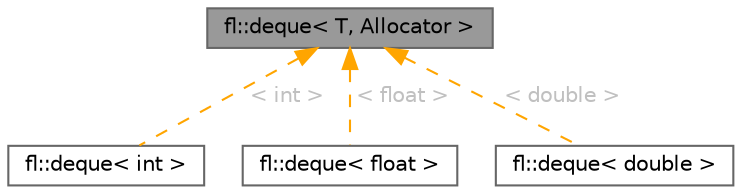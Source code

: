 digraph "fl::deque&lt; T, Allocator &gt;"
{
 // INTERACTIVE_SVG=YES
 // LATEX_PDF_SIZE
  bgcolor="transparent";
  edge [fontname=Helvetica,fontsize=10,labelfontname=Helvetica,labelfontsize=10];
  node [fontname=Helvetica,fontsize=10,shape=box,height=0.2,width=0.4];
  Node1 [id="Node000001",label="fl::deque\< T, Allocator \>",height=0.2,width=0.4,color="gray40", fillcolor="grey60", style="filled", fontcolor="black",tooltip=" "];
  Node1 -> Node2 [id="edge1_Node000001_Node000002",dir="back",color="orange",style="dashed",tooltip=" ",label=" \< int \>",fontcolor="grey" ];
  Node2 [id="Node000002",label="fl::deque\< int \>",height=0.2,width=0.4,color="gray40", fillcolor="white", style="filled",URL="$dc/dfe/classfl_1_1deque.html",tooltip=" "];
  Node1 -> Node3 [id="edge2_Node000001_Node000003",dir="back",color="orange",style="dashed",tooltip=" ",label=" \< float \>",fontcolor="grey" ];
  Node3 [id="Node000003",label="fl::deque\< float \>",height=0.2,width=0.4,color="gray40", fillcolor="white", style="filled",URL="$dc/dfe/classfl_1_1deque.html",tooltip=" "];
  Node1 -> Node4 [id="edge3_Node000001_Node000004",dir="back",color="orange",style="dashed",tooltip=" ",label=" \< double \>",fontcolor="grey" ];
  Node4 [id="Node000004",label="fl::deque\< double \>",height=0.2,width=0.4,color="gray40", fillcolor="white", style="filled",URL="$dc/dfe/classfl_1_1deque.html",tooltip=" "];
}
